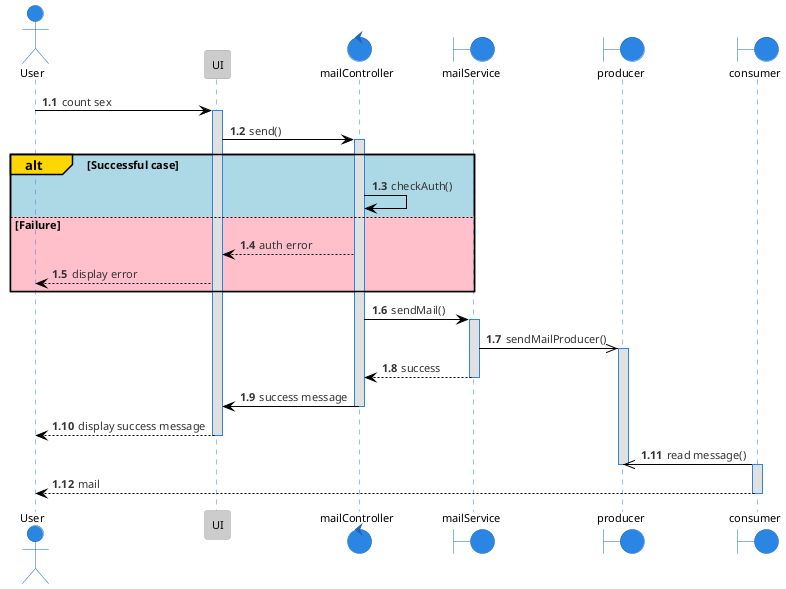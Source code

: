 @startuml sendMail
!theme reddress-lightblue

autonumber 1.1
actor User
participant UI
control  mailController
boundary mailService
boundary producer
boundary consumer


User -> UI: count sex
activate UI
UI -> mailController: send()
activate mailController
alt#Gold #LightBlue Successful case
    mailController -> mailController: checkAuth()
else #Pink Failure
    mailController --> UI: auth error
    UI --> User: display error
end

mailController -> mailService: sendMail()
activate mailService
mailService ->> producer: sendMailProducer()
activate producer
mailService --> mailController: success
deactivate mailService

mailController -> UI: success message
deactivate mailController
UI --> User: display success message
deactivate UI

producer <<- consumer: read message()
deactivate producer
activate consumer
consumer --> User: mail
deactivate consumer


@enduml


